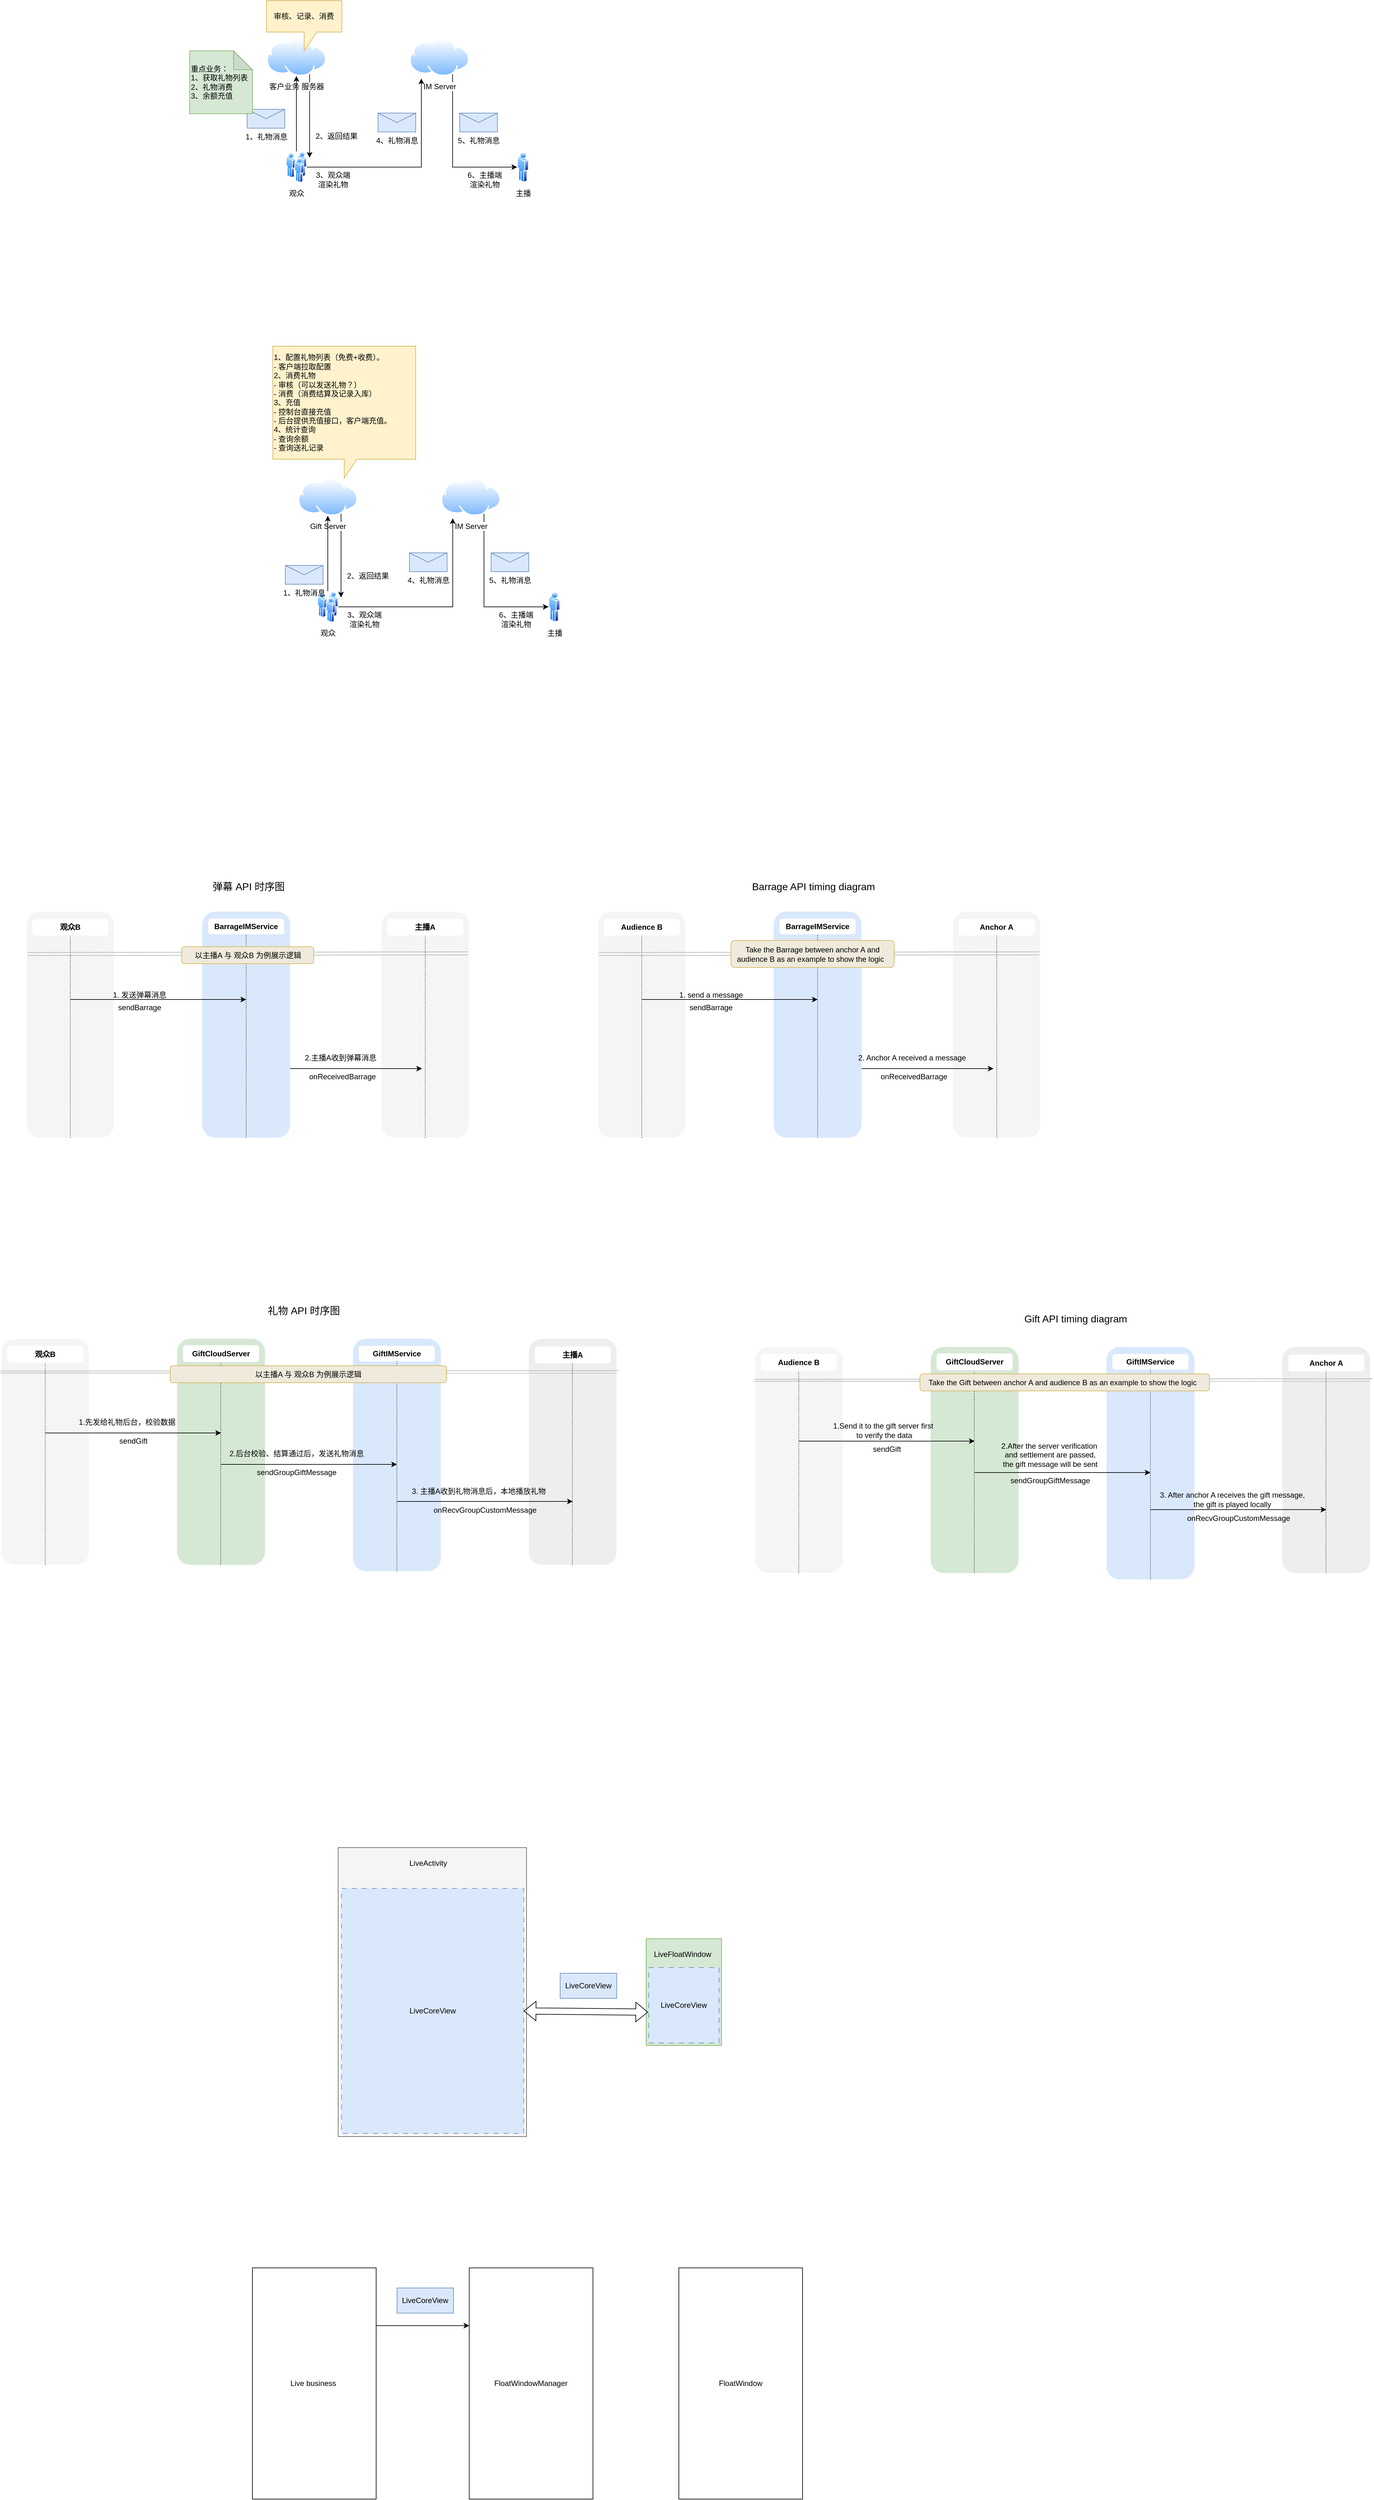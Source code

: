 <mxfile version="24.8.3">
  <diagram name="第 1 页" id="jcVEZMa674RAuCqElUsa">
    <mxGraphModel dx="2020" dy="1009" grid="0" gridSize="10" guides="1" tooltips="1" connect="1" arrows="1" fold="1" page="0" pageScale="1" pageWidth="827" pageHeight="1169" math="0" shadow="0">
      <root>
        <mxCell id="0" />
        <mxCell id="1" parent="0" />
        <mxCell id="g0dAhYQNbu406ivaat-B-29" style="edgeStyle=orthogonalEdgeStyle;rounded=0;orthogonalLoop=1;jettySize=auto;html=1;exitX=0.75;exitY=1;exitDx=0;exitDy=0;entryX=0;entryY=0.5;entryDx=0;entryDy=0;" parent="1" source="g0dAhYQNbu406ivaat-B-1" target="g0dAhYQNbu406ivaat-B-4" edge="1">
          <mxGeometry relative="1" as="geometry">
            <Array as="points">
              <mxPoint x="518" y="535" />
            </Array>
          </mxGeometry>
        </mxCell>
        <mxCell id="g0dAhYQNbu406ivaat-B-1" value="IM Server" style="image;aspect=fixed;perimeter=ellipsePerimeter;html=1;align=center;shadow=0;dashed=0;spacingTop=3;image=img/lib/active_directory/internet_cloud.svg;" parent="1" vertex="1">
          <mxGeometry x="450" y="330" width="95.24" height="60" as="geometry" />
        </mxCell>
        <mxCell id="g0dAhYQNbu406ivaat-B-26" style="edgeStyle=orthogonalEdgeStyle;rounded=0;orthogonalLoop=1;jettySize=auto;html=1;exitX=0.75;exitY=1;exitDx=0;exitDy=0;" parent="1" source="g0dAhYQNbu406ivaat-B-2" edge="1">
          <mxGeometry relative="1" as="geometry">
            <mxPoint x="291" y="520" as="targetPoint" />
          </mxGeometry>
        </mxCell>
        <mxCell id="g0dAhYQNbu406ivaat-B-2" value="客户业务 服务器" style="image;aspect=fixed;perimeter=ellipsePerimeter;html=1;align=center;shadow=0;dashed=0;spacingTop=3;image=img/lib/active_directory/internet_cloud.svg;" parent="1" vertex="1">
          <mxGeometry x="222.38" y="330" width="95.24" height="60" as="geometry" />
        </mxCell>
        <mxCell id="g0dAhYQNbu406ivaat-B-24" value="" style="edgeStyle=orthogonalEdgeStyle;rounded=0;orthogonalLoop=1;jettySize=auto;html=1;" parent="1" source="g0dAhYQNbu406ivaat-B-3" target="g0dAhYQNbu406ivaat-B-2" edge="1">
          <mxGeometry relative="1" as="geometry" />
        </mxCell>
        <mxCell id="g0dAhYQNbu406ivaat-B-3" value="观众" style="image;aspect=fixed;perimeter=ellipsePerimeter;html=1;align=center;shadow=0;dashed=0;spacingTop=3;image=img/lib/active_directory/users.svg;" parent="1" vertex="1">
          <mxGeometry x="253.5" y="510" width="33" height="50" as="geometry" />
        </mxCell>
        <mxCell id="g0dAhYQNbu406ivaat-B-4" value="主播" style="image;aspect=fixed;perimeter=ellipsePerimeter;html=1;align=center;shadow=0;dashed=0;spacingTop=3;image=img/lib/active_directory/user.svg;" parent="1" vertex="1">
          <mxGeometry x="621.5" y="510" width="18.5" height="50" as="geometry" />
        </mxCell>
        <mxCell id="g0dAhYQNbu406ivaat-B-13" value="审核、记录、消费" style="shape=callout;whiteSpace=wrap;html=1;perimeter=calloutPerimeter;fillColor=#fff2cc;strokeColor=#d6b656;" parent="1" vertex="1">
          <mxGeometry x="222.38" y="270" width="120" height="80" as="geometry" />
        </mxCell>
        <mxCell id="g0dAhYQNbu406ivaat-B-14" value="4、礼物消息" style="shape=message;html=1;html=1;outlineConnect=0;labelPosition=center;verticalLabelPosition=bottom;align=center;verticalAlign=top;fillColor=#dae8fc;strokeColor=#6c8ebf;" parent="1" vertex="1">
          <mxGeometry x="400" y="449" width="60" height="30" as="geometry" />
        </mxCell>
        <mxCell id="g0dAhYQNbu406ivaat-B-16" value="1、礼物消息" style="shape=message;html=1;html=1;outlineConnect=0;labelPosition=center;verticalLabelPosition=bottom;align=center;verticalAlign=top;fillColor=#dae8fc;strokeColor=#6c8ebf;" parent="1" vertex="1">
          <mxGeometry x="191.5" y="443" width="60" height="30" as="geometry" />
        </mxCell>
        <mxCell id="g0dAhYQNbu406ivaat-B-20" value="2、返回结果" style="text;html=1;align=center;verticalAlign=middle;whiteSpace=wrap;rounded=0;" parent="1" vertex="1">
          <mxGeometry x="297" y="471" width="73.5" height="30" as="geometry" />
        </mxCell>
        <mxCell id="g0dAhYQNbu406ivaat-B-21" value="5、礼物消息" style="shape=message;html=1;html=1;outlineConnect=0;labelPosition=center;verticalLabelPosition=bottom;align=center;verticalAlign=top;fillColor=#dae8fc;strokeColor=#6c8ebf;" parent="1" vertex="1">
          <mxGeometry x="530" y="449" width="60" height="30" as="geometry" />
        </mxCell>
        <mxCell id="g0dAhYQNbu406ivaat-B-27" style="edgeStyle=orthogonalEdgeStyle;rounded=0;orthogonalLoop=1;jettySize=auto;html=1;exitX=1;exitY=0.5;exitDx=0;exitDy=0;entryX=0.199;entryY=1.067;entryDx=0;entryDy=0;entryPerimeter=0;" parent="1" source="g0dAhYQNbu406ivaat-B-3" target="g0dAhYQNbu406ivaat-B-1" edge="1">
          <mxGeometry relative="1" as="geometry" />
        </mxCell>
        <mxCell id="g0dAhYQNbu406ivaat-B-37" value="6、主播端渲染礼物" style="text;html=1;align=center;verticalAlign=middle;whiteSpace=wrap;rounded=0;" parent="1" vertex="1">
          <mxGeometry x="540" y="540" width="60" height="30" as="geometry" />
        </mxCell>
        <mxCell id="g0dAhYQNbu406ivaat-B-38" value="3、观众端渲染礼物" style="text;html=1;align=center;verticalAlign=middle;whiteSpace=wrap;rounded=0;" parent="1" vertex="1">
          <mxGeometry x="297" y="540" width="63" height="30" as="geometry" />
        </mxCell>
        <mxCell id="g0dAhYQNbu406ivaat-B-39" value="&lt;div&gt;重点业务：&lt;/div&gt;1、获取礼物列表&lt;div&gt;2、礼物消费&lt;/div&gt;&lt;div&gt;3、余额充值&lt;/div&gt;" style="shape=note;whiteSpace=wrap;html=1;backgroundOutline=1;darkOpacity=0.05;align=left;fillColor=#d5e8d4;strokeColor=#82b366;" parent="1" vertex="1">
          <mxGeometry x="100" y="350" width="100" height="100" as="geometry" />
        </mxCell>
        <mxCell id="nutGatzAmaSmmzDg8kPc-3" style="edgeStyle=orthogonalEdgeStyle;rounded=0;orthogonalLoop=1;jettySize=auto;html=1;exitX=0.75;exitY=1;exitDx=0;exitDy=0;entryX=0;entryY=0.5;entryDx=0;entryDy=0;" parent="1" source="nutGatzAmaSmmzDg8kPc-4" target="nutGatzAmaSmmzDg8kPc-9" edge="1">
          <mxGeometry relative="1" as="geometry">
            <Array as="points">
              <mxPoint x="568" y="1235" />
            </Array>
          </mxGeometry>
        </mxCell>
        <mxCell id="nutGatzAmaSmmzDg8kPc-4" value="IM Server" style="image;aspect=fixed;perimeter=ellipsePerimeter;html=1;align=center;shadow=0;dashed=0;spacingTop=3;image=img/lib/active_directory/internet_cloud.svg;" parent="1" vertex="1">
          <mxGeometry x="500" y="1030" width="95.24" height="60" as="geometry" />
        </mxCell>
        <mxCell id="nutGatzAmaSmmzDg8kPc-5" style="edgeStyle=orthogonalEdgeStyle;rounded=0;orthogonalLoop=1;jettySize=auto;html=1;exitX=0.75;exitY=1;exitDx=0;exitDy=0;" parent="1" source="nutGatzAmaSmmzDg8kPc-6" edge="1">
          <mxGeometry relative="1" as="geometry">
            <mxPoint x="341" y="1220" as="targetPoint" />
          </mxGeometry>
        </mxCell>
        <mxCell id="nutGatzAmaSmmzDg8kPc-6" value="Gift Server" style="image;aspect=fixed;perimeter=ellipsePerimeter;html=1;align=center;shadow=0;dashed=0;spacingTop=3;image=img/lib/active_directory/internet_cloud.svg;" parent="1" vertex="1">
          <mxGeometry x="272.38" y="1030" width="95.24" height="60" as="geometry" />
        </mxCell>
        <mxCell id="nutGatzAmaSmmzDg8kPc-7" value="" style="edgeStyle=orthogonalEdgeStyle;rounded=0;orthogonalLoop=1;jettySize=auto;html=1;" parent="1" source="nutGatzAmaSmmzDg8kPc-8" target="nutGatzAmaSmmzDg8kPc-6" edge="1">
          <mxGeometry relative="1" as="geometry" />
        </mxCell>
        <mxCell id="nutGatzAmaSmmzDg8kPc-8" value="观众" style="image;aspect=fixed;perimeter=ellipsePerimeter;html=1;align=center;shadow=0;dashed=0;spacingTop=3;image=img/lib/active_directory/users.svg;" parent="1" vertex="1">
          <mxGeometry x="303.5" y="1210" width="33" height="50" as="geometry" />
        </mxCell>
        <mxCell id="nutGatzAmaSmmzDg8kPc-9" value="主播" style="image;aspect=fixed;perimeter=ellipsePerimeter;html=1;align=center;shadow=0;dashed=0;spacingTop=3;image=img/lib/active_directory/user.svg;" parent="1" vertex="1">
          <mxGeometry x="671.5" y="1210" width="18.5" height="50" as="geometry" />
        </mxCell>
        <mxCell id="nutGatzAmaSmmzDg8kPc-10" value="&lt;div&gt;1、配置礼物列表（免费+收费）。&lt;/div&gt;&lt;div&gt;- 客户端拉取配置&lt;/div&gt;&lt;div&gt;2、消费礼物&lt;/div&gt;&lt;div&gt;-&amp;nbsp;&lt;span style=&quot;background-color: initial;&quot;&gt;审核（可以发送礼物？）&lt;/span&gt;&lt;/div&gt;&lt;div&gt;&lt;span style=&quot;background-color: initial;&quot;&gt;- 消费（消费结算及记录入库）&lt;/span&gt;&lt;/div&gt;&lt;div&gt;&lt;span style=&quot;background-color: initial;&quot;&gt;3、充值&lt;/span&gt;&lt;/div&gt;&lt;div&gt;&lt;span style=&quot;background-color: initial;&quot;&gt;- 控制台直接充值&lt;/span&gt;&lt;/div&gt;&lt;div&gt;&lt;span style=&quot;background-color: initial;&quot;&gt;- 后台提供充值接口，客户端充值。&lt;/span&gt;&lt;/div&gt;&lt;div&gt;&lt;span style=&quot;background-color: initial;&quot;&gt;4、统计查询&lt;/span&gt;&lt;/div&gt;&lt;div&gt;&lt;span style=&quot;background-color: initial;&quot;&gt;- 查询余额&lt;/span&gt;&lt;/div&gt;&lt;div&gt;&lt;span style=&quot;background-color: initial;&quot;&gt;- 查询送礼记录&lt;/span&gt;&lt;/div&gt;" style="shape=callout;whiteSpace=wrap;html=1;perimeter=calloutPerimeter;fillColor=#fff2cc;strokeColor=#d6b656;align=left;" parent="1" vertex="1">
          <mxGeometry x="232.38" y="820" width="227.62" height="210" as="geometry" />
        </mxCell>
        <mxCell id="nutGatzAmaSmmzDg8kPc-11" value="4、礼物消息" style="shape=message;html=1;html=1;outlineConnect=0;labelPosition=center;verticalLabelPosition=bottom;align=center;verticalAlign=top;fillColor=#dae8fc;strokeColor=#6c8ebf;" parent="1" vertex="1">
          <mxGeometry x="450" y="1149" width="60" height="30" as="geometry" />
        </mxCell>
        <mxCell id="nutGatzAmaSmmzDg8kPc-12" value="1、礼物消息" style="shape=message;html=1;html=1;outlineConnect=0;labelPosition=center;verticalLabelPosition=bottom;align=center;verticalAlign=top;fillColor=#dae8fc;strokeColor=#6c8ebf;" parent="1" vertex="1">
          <mxGeometry x="252.38" y="1169" width="60" height="30" as="geometry" />
        </mxCell>
        <mxCell id="nutGatzAmaSmmzDg8kPc-13" value="2、返回结果" style="text;html=1;align=center;verticalAlign=middle;whiteSpace=wrap;rounded=0;" parent="1" vertex="1">
          <mxGeometry x="347" y="1171" width="73.5" height="30" as="geometry" />
        </mxCell>
        <mxCell id="nutGatzAmaSmmzDg8kPc-14" value="5、礼物消息" style="shape=message;html=1;html=1;outlineConnect=0;labelPosition=center;verticalLabelPosition=bottom;align=center;verticalAlign=top;fillColor=#dae8fc;strokeColor=#6c8ebf;" parent="1" vertex="1">
          <mxGeometry x="580" y="1149" width="60" height="30" as="geometry" />
        </mxCell>
        <mxCell id="nutGatzAmaSmmzDg8kPc-15" style="edgeStyle=orthogonalEdgeStyle;rounded=0;orthogonalLoop=1;jettySize=auto;html=1;exitX=1;exitY=0.5;exitDx=0;exitDy=0;entryX=0.199;entryY=1.067;entryDx=0;entryDy=0;entryPerimeter=0;" parent="1" source="nutGatzAmaSmmzDg8kPc-8" target="nutGatzAmaSmmzDg8kPc-4" edge="1">
          <mxGeometry relative="1" as="geometry" />
        </mxCell>
        <mxCell id="nutGatzAmaSmmzDg8kPc-16" value="6、主播端渲染礼物" style="text;html=1;align=center;verticalAlign=middle;whiteSpace=wrap;rounded=0;" parent="1" vertex="1">
          <mxGeometry x="590" y="1240" width="60" height="30" as="geometry" />
        </mxCell>
        <mxCell id="nutGatzAmaSmmzDg8kPc-17" value="3、观众端渲染礼物" style="text;html=1;align=center;verticalAlign=middle;whiteSpace=wrap;rounded=0;" parent="1" vertex="1">
          <mxGeometry x="347" y="1240" width="63" height="30" as="geometry" />
        </mxCell>
        <mxCell id="BIol5dCqHIM_bmdfUZsF-23" value="" style="group" parent="1" vertex="1" connectable="0">
          <mxGeometry x="-200" y="2400" width="140" height="360" as="geometry" />
        </mxCell>
        <mxCell id="BIol5dCqHIM_bmdfUZsF-15" value="" style="rounded=1;whiteSpace=wrap;html=1;fillColor=#f5f5f5;fontColor=#333333;strokeColor=#FFFFFF;" parent="BIol5dCqHIM_bmdfUZsF-23" vertex="1">
          <mxGeometry width="140" height="360" as="geometry" />
        </mxCell>
        <mxCell id="BIol5dCqHIM_bmdfUZsF-16" value="&lt;b&gt;观众B&lt;/b&gt;" style="rounded=1;whiteSpace=wrap;html=1;strokeColor=#FFFFFF;" parent="BIol5dCqHIM_bmdfUZsF-23" vertex="1">
          <mxGeometry x="10" y="11.857" width="120" height="25.714" as="geometry" />
        </mxCell>
        <mxCell id="BIol5dCqHIM_bmdfUZsF-41" value="" style="endArrow=none;dashed=1;html=1;rounded=0;exitX=0.5;exitY=1;exitDx=0;exitDy=0;dashPattern=1 2;" parent="BIol5dCqHIM_bmdfUZsF-23" source="BIol5dCqHIM_bmdfUZsF-15" edge="1">
          <mxGeometry width="50" height="50" relative="1" as="geometry">
            <mxPoint x="340" y="173.571" as="sourcePoint" />
            <mxPoint x="70" y="38.571" as="targetPoint" />
          </mxGeometry>
        </mxCell>
        <mxCell id="BIol5dCqHIM_bmdfUZsF-24" value="" style="group" parent="1" vertex="1" connectable="0">
          <mxGeometry x="360" y="2400" width="140" height="370" as="geometry" />
        </mxCell>
        <mxCell id="BIol5dCqHIM_bmdfUZsF-25" value="" style="rounded=1;whiteSpace=wrap;html=1;fillColor=#dae8fc;strokeColor=none;" parent="BIol5dCqHIM_bmdfUZsF-24" vertex="1">
          <mxGeometry width="140" height="370" as="geometry" />
        </mxCell>
        <mxCell id="BIol5dCqHIM_bmdfUZsF-26" value="&lt;b&gt;GiftIMService&lt;/b&gt;" style="rounded=1;whiteSpace=wrap;html=1;strokeColor=#FFFFFF;" parent="BIol5dCqHIM_bmdfUZsF-24" vertex="1">
          <mxGeometry x="10" y="11.935" width="120" height="23.871" as="geometry" />
        </mxCell>
        <mxCell id="BIol5dCqHIM_bmdfUZsF-45" value="" style="endArrow=none;dashed=1;html=1;rounded=0;exitX=0.5;exitY=1;exitDx=0;exitDy=0;dashPattern=1 2;entryX=0.5;entryY=1;entryDx=0;entryDy=0;" parent="BIol5dCqHIM_bmdfUZsF-24" source="BIol5dCqHIM_bmdfUZsF-25" target="BIol5dCqHIM_bmdfUZsF-26" edge="1">
          <mxGeometry width="50" height="50" relative="1" as="geometry">
            <mxPoint x="60" y="393.871" as="sourcePoint" />
            <mxPoint x="60" y="95.484" as="targetPoint" />
          </mxGeometry>
        </mxCell>
        <mxCell id="BIol5dCqHIM_bmdfUZsF-27" value="" style="group" parent="1" vertex="1" connectable="0">
          <mxGeometry x="80" y="2400" width="140" height="360" as="geometry" />
        </mxCell>
        <mxCell id="BIol5dCqHIM_bmdfUZsF-28" value="" style="rounded=1;whiteSpace=wrap;html=1;fillColor=#d5e8d4;strokeColor=none;" parent="BIol5dCqHIM_bmdfUZsF-27" vertex="1">
          <mxGeometry width="140" height="360" as="geometry" />
        </mxCell>
        <mxCell id="BIol5dCqHIM_bmdfUZsF-29" value="&lt;b&gt;GiftCloudServer&lt;/b&gt;" style="rounded=1;whiteSpace=wrap;html=1;strokeColor=#FFFFFF;" parent="BIol5dCqHIM_bmdfUZsF-27" vertex="1">
          <mxGeometry x="10" y="10.857" width="120" height="25.714" as="geometry" />
        </mxCell>
        <mxCell id="BIol5dCqHIM_bmdfUZsF-44" value="" style="endArrow=none;dashed=1;html=1;rounded=0;exitX=0.5;exitY=1;exitDx=0;exitDy=0;dashPattern=1 2;" parent="BIol5dCqHIM_bmdfUZsF-27" edge="1">
          <mxGeometry width="50" height="50" relative="1" as="geometry">
            <mxPoint x="69.5" y="360" as="sourcePoint" />
            <mxPoint x="69.5" y="38.571" as="targetPoint" />
          </mxGeometry>
        </mxCell>
        <mxCell id="BIol5dCqHIM_bmdfUZsF-30" value="" style="group" parent="1" vertex="1" connectable="0">
          <mxGeometry x="640" y="2400" width="140" height="360" as="geometry" />
        </mxCell>
        <mxCell id="BIol5dCqHIM_bmdfUZsF-31" value="" style="rounded=1;whiteSpace=wrap;html=1;fillColor=#eeeeee;strokeColor=none;" parent="BIol5dCqHIM_bmdfUZsF-30" vertex="1">
          <mxGeometry width="140" height="360" as="geometry" />
        </mxCell>
        <mxCell id="BIol5dCqHIM_bmdfUZsF-32" value="&lt;b&gt;主播A&lt;/b&gt;" style="rounded=1;whiteSpace=wrap;html=1;strokeColor=#FFFFFF;" parent="BIol5dCqHIM_bmdfUZsF-30" vertex="1">
          <mxGeometry x="10" y="12.857" width="120" height="25.714" as="geometry" />
        </mxCell>
        <mxCell id="BIol5dCqHIM_bmdfUZsF-34" value="" style="endArrow=none;html=1;rounded=0;strokeColor=#B3B3B3;entryX=0.993;entryY=0.152;entryDx=0;entryDy=0;entryPerimeter=0;" parent="BIol5dCqHIM_bmdfUZsF-30" target="BIol5dCqHIM_bmdfUZsF-31" edge="1">
          <mxGeometry width="50" height="50" relative="1" as="geometry">
            <mxPoint x="-841" y="54.643" as="sourcePoint" />
            <mxPoint x="129" y="54.643" as="targetPoint" />
          </mxGeometry>
        </mxCell>
        <mxCell id="BIol5dCqHIM_bmdfUZsF-33" value="" style="endArrow=none;html=1;rounded=0;strokeColor=#B3B3B3;entryX=1.029;entryY=0.141;entryDx=0;entryDy=0;entryPerimeter=0;" parent="BIol5dCqHIM_bmdfUZsF-30" edge="1">
          <mxGeometry width="50" height="50" relative="1" as="geometry">
            <mxPoint x="-841" y="51.429" as="sourcePoint" />
            <mxPoint x="143.06" y="50.76" as="targetPoint" />
          </mxGeometry>
        </mxCell>
        <mxCell id="BIol5dCqHIM_bmdfUZsF-46" value="" style="endArrow=none;dashed=1;html=1;rounded=0;exitX=0.5;exitY=1;exitDx=0;exitDy=0;dashPattern=1 2;" parent="BIol5dCqHIM_bmdfUZsF-30" edge="1">
          <mxGeometry width="50" height="50" relative="1" as="geometry">
            <mxPoint x="69.5" y="360" as="sourcePoint" />
            <mxPoint x="69.5" y="38.571" as="targetPoint" />
          </mxGeometry>
        </mxCell>
        <mxCell id="BIol5dCqHIM_bmdfUZsF-36" value="礼物 API 时序图" style="rounded=0;whiteSpace=wrap;html=1;fontSize=16;strokeColor=none;" parent="1" vertex="1">
          <mxGeometry x="222.38" y="2325" width="120" height="60" as="geometry" />
        </mxCell>
        <mxCell id="BIol5dCqHIM_bmdfUZsF-39" value="以主播A 与 观众B 为例展示逻辑" style="rounded=1;whiteSpace=wrap;html=1;fillColor=#EFEADC;strokeColor=#d6b656;" parent="1" vertex="1">
          <mxGeometry x="69" y="2443" width="440" height="27" as="geometry" />
        </mxCell>
        <mxCell id="BIol5dCqHIM_bmdfUZsF-47" value="" style="endArrow=classic;html=1;rounded=0;" parent="1" edge="1">
          <mxGeometry width="50" height="50" relative="1" as="geometry">
            <mxPoint x="-130" y="2550" as="sourcePoint" />
            <mxPoint x="150" y="2550" as="targetPoint" />
          </mxGeometry>
        </mxCell>
        <mxCell id="BIol5dCqHIM_bmdfUZsF-48" value="sendGift" style="text;html=1;align=center;verticalAlign=middle;resizable=0;points=[];autosize=1;strokeColor=none;fillColor=none;" parent="1" vertex="1">
          <mxGeometry x="-25" y="2548" width="70" height="30" as="geometry" />
        </mxCell>
        <mxCell id="BIol5dCqHIM_bmdfUZsF-49" value="1.先发给礼物后台，校验数据" style="text;html=1;align=center;verticalAlign=middle;resizable=0;points=[];autosize=1;strokeColor=none;fillColor=none;" parent="1" vertex="1">
          <mxGeometry x="-90" y="2518" width="180" height="30" as="geometry" />
        </mxCell>
        <mxCell id="BIol5dCqHIM_bmdfUZsF-50" value="" style="endArrow=classic;html=1;rounded=0;" parent="1" edge="1">
          <mxGeometry width="50" height="50" relative="1" as="geometry">
            <mxPoint x="150" y="2600" as="sourcePoint" />
            <mxPoint x="430" y="2600" as="targetPoint" />
          </mxGeometry>
        </mxCell>
        <mxCell id="BIol5dCqHIM_bmdfUZsF-52" value="2.后台校验、结算通过后，发送礼物消息" style="text;html=1;align=center;verticalAlign=middle;resizable=0;points=[];autosize=1;strokeColor=none;fillColor=none;" parent="1" vertex="1">
          <mxGeometry x="154" y="2570" width="232" height="26" as="geometry" />
        </mxCell>
        <mxCell id="BIol5dCqHIM_bmdfUZsF-55" value="sendGroupGiftMessage" style="text;html=1;align=center;verticalAlign=middle;resizable=0;points=[];autosize=1;strokeColor=none;fillColor=none;" parent="1" vertex="1">
          <mxGeometry x="195" y="2598" width="150" height="30" as="geometry" />
        </mxCell>
        <mxCell id="BIol5dCqHIM_bmdfUZsF-56" value="onRecvGroupCustomMessage" style="text;html=1;align=center;verticalAlign=middle;resizable=0;points=[];autosize=1;strokeColor=none;fillColor=none;" parent="1" vertex="1">
          <mxGeometry x="475" y="2658" width="190" height="30" as="geometry" />
        </mxCell>
        <mxCell id="BIol5dCqHIM_bmdfUZsF-57" value="3. 主播A收到礼物消息后，本地播放礼物" style="text;html=1;align=center;verticalAlign=middle;resizable=0;points=[];autosize=1;strokeColor=none;fillColor=none;" parent="1" vertex="1">
          <mxGeometry x="440" y="2628" width="240" height="30" as="geometry" />
        </mxCell>
        <mxCell id="BIol5dCqHIM_bmdfUZsF-54" value="" style="endArrow=classic;html=1;rounded=0;" parent="1" edge="1">
          <mxGeometry width="50" height="50" relative="1" as="geometry">
            <mxPoint x="430" y="2659.003" as="sourcePoint" />
            <mxPoint x="710" y="2659.003" as="targetPoint" />
          </mxGeometry>
        </mxCell>
        <mxCell id="24WdsLfVIEtXJVcazkG--1" value="" style="group" parent="1" vertex="1" connectable="0">
          <mxGeometry x="-160" y="1720" width="140" height="360" as="geometry" />
        </mxCell>
        <mxCell id="24WdsLfVIEtXJVcazkG--2" value="" style="rounded=1;whiteSpace=wrap;html=1;fillColor=#f5f5f5;fontColor=#333333;strokeColor=#FFFFFF;" parent="24WdsLfVIEtXJVcazkG--1" vertex="1">
          <mxGeometry width="140" height="360" as="geometry" />
        </mxCell>
        <mxCell id="24WdsLfVIEtXJVcazkG--3" value="&lt;b&gt;观众B&lt;/b&gt;" style="rounded=1;whiteSpace=wrap;html=1;strokeColor=#FFFFFF;" parent="24WdsLfVIEtXJVcazkG--1" vertex="1">
          <mxGeometry x="10" y="11.857" width="120" height="25.714" as="geometry" />
        </mxCell>
        <mxCell id="24WdsLfVIEtXJVcazkG--4" value="" style="endArrow=none;dashed=1;html=1;rounded=0;exitX=0.5;exitY=1;exitDx=0;exitDy=0;dashPattern=1 2;" parent="24WdsLfVIEtXJVcazkG--1" source="24WdsLfVIEtXJVcazkG--2" edge="1">
          <mxGeometry width="50" height="50" relative="1" as="geometry">
            <mxPoint x="340" y="173.571" as="sourcePoint" />
            <mxPoint x="70" y="38.571" as="targetPoint" />
          </mxGeometry>
        </mxCell>
        <mxCell id="24WdsLfVIEtXJVcazkG--5" value="" style="group" parent="1" vertex="1" connectable="0">
          <mxGeometry x="405.24" y="1720" width="140" height="360" as="geometry" />
        </mxCell>
        <mxCell id="24WdsLfVIEtXJVcazkG--6" value="" style="rounded=1;whiteSpace=wrap;html=1;fillColor=#f5f5f5;fontColor=#333333;strokeColor=#FFFFFF;" parent="24WdsLfVIEtXJVcazkG--5" vertex="1">
          <mxGeometry width="140" height="360" as="geometry" />
        </mxCell>
        <mxCell id="24WdsLfVIEtXJVcazkG--7" value="&lt;b&gt;主播A&lt;/b&gt;" style="rounded=1;whiteSpace=wrap;html=1;strokeColor=#FFFFFF;" parent="24WdsLfVIEtXJVcazkG--5" vertex="1">
          <mxGeometry x="10" y="11.857" width="120" height="25.714" as="geometry" />
        </mxCell>
        <mxCell id="24WdsLfVIEtXJVcazkG--8" value="" style="endArrow=none;dashed=1;html=1;rounded=0;exitX=0.5;exitY=1;exitDx=0;exitDy=0;dashPattern=1 2;" parent="24WdsLfVIEtXJVcazkG--5" source="24WdsLfVIEtXJVcazkG--6" edge="1">
          <mxGeometry width="50" height="50" relative="1" as="geometry">
            <mxPoint x="340" y="173.571" as="sourcePoint" />
            <mxPoint x="70" y="38.571" as="targetPoint" />
          </mxGeometry>
        </mxCell>
        <mxCell id="24WdsLfVIEtXJVcazkG--25" value="" style="endArrow=classic;html=1;rounded=0;" parent="24WdsLfVIEtXJVcazkG--5" edge="1">
          <mxGeometry width="50" height="50" relative="1" as="geometry">
            <mxPoint x="-215.24" y="250" as="sourcePoint" />
            <mxPoint x="64.76" y="250" as="targetPoint" />
          </mxGeometry>
        </mxCell>
        <mxCell id="24WdsLfVIEtXJVcazkG--9" value="" style="group" parent="1" vertex="1" connectable="0">
          <mxGeometry x="120" y="1720" width="175" height="370" as="geometry" />
        </mxCell>
        <mxCell id="24WdsLfVIEtXJVcazkG--10" value="" style="rounded=1;whiteSpace=wrap;html=1;fillColor=#dae8fc;strokeColor=none;" parent="24WdsLfVIEtXJVcazkG--9" vertex="1">
          <mxGeometry width="140" height="360" as="geometry" />
        </mxCell>
        <mxCell id="24WdsLfVIEtXJVcazkG--11" value="&lt;b&gt;BarrageIMService&lt;/b&gt;" style="rounded=1;whiteSpace=wrap;html=1;strokeColor=#FFFFFF;" parent="24WdsLfVIEtXJVcazkG--9" vertex="1">
          <mxGeometry x="10" y="11.935" width="120" height="23.871" as="geometry" />
        </mxCell>
        <mxCell id="24WdsLfVIEtXJVcazkG--12" value="" style="endArrow=none;dashed=1;html=1;rounded=0;exitX=0.5;exitY=1;exitDx=0;exitDy=0;dashPattern=1 2;entryX=0.5;entryY=1;entryDx=0;entryDy=0;" parent="24WdsLfVIEtXJVcazkG--9" source="24WdsLfVIEtXJVcazkG--10" target="24WdsLfVIEtXJVcazkG--11" edge="1">
          <mxGeometry width="50" height="50" relative="1" as="geometry">
            <mxPoint x="60" y="393.871" as="sourcePoint" />
            <mxPoint x="60" y="95.484" as="targetPoint" />
          </mxGeometry>
        </mxCell>
        <mxCell id="24WdsLfVIEtXJVcazkG--14" value="" style="endArrow=classic;html=1;rounded=0;" parent="24WdsLfVIEtXJVcazkG--9" edge="1">
          <mxGeometry width="50" height="50" relative="1" as="geometry">
            <mxPoint x="-210" y="140" as="sourcePoint" />
            <mxPoint x="70" y="140" as="targetPoint" />
          </mxGeometry>
        </mxCell>
        <mxCell id="24WdsLfVIEtXJVcazkG--13" value="弹幕 API 时序图" style="rounded=0;whiteSpace=wrap;html=1;fontSize=16;strokeColor=none;" parent="1" vertex="1">
          <mxGeometry x="133.5" y="1650" width="120" height="60" as="geometry" />
        </mxCell>
        <mxCell id="24WdsLfVIEtXJVcazkG--15" value="1. 发送弹幕消息" style="text;html=1;align=center;verticalAlign=middle;resizable=0;points=[];autosize=1;strokeColor=none;fillColor=none;" parent="1" vertex="1">
          <mxGeometry x="-35" y="1838" width="110" height="30" as="geometry" />
        </mxCell>
        <mxCell id="24WdsLfVIEtXJVcazkG--16" value="sendBarrage" style="text;html=1;align=center;verticalAlign=middle;resizable=0;points=[];autosize=1;strokeColor=none;fillColor=none;" parent="1" vertex="1">
          <mxGeometry x="-25" y="1858" width="90" height="30" as="geometry" />
        </mxCell>
        <mxCell id="24WdsLfVIEtXJVcazkG--23" value="" style="group" parent="1" vertex="1" connectable="0">
          <mxGeometry x="-158" y="1789" width="701" height="14" as="geometry" />
        </mxCell>
        <mxCell id="24WdsLfVIEtXJVcazkG--19" value="" style="endArrow=none;html=1;rounded=0;exitX=0.014;exitY=0.181;exitDx=0;exitDy=0;exitPerimeter=0;entryX=0.984;entryY=0.178;entryDx=0;entryDy=0;entryPerimeter=0;strokeColor=#B3B3B3;" parent="24WdsLfVIEtXJVcazkG--23" source="24WdsLfVIEtXJVcazkG--2" target="24WdsLfVIEtXJVcazkG--6" edge="1">
          <mxGeometry width="50" height="50" relative="1" as="geometry">
            <mxPoint x="318" y="291" as="sourcePoint" />
            <mxPoint x="708" y="1" as="targetPoint" />
          </mxGeometry>
        </mxCell>
        <mxCell id="24WdsLfVIEtXJVcazkG--20" value="" style="endArrow=none;html=1;rounded=0;exitX=0.014;exitY=0.181;exitDx=0;exitDy=0;exitPerimeter=0;entryX=0.984;entryY=0.178;entryDx=0;entryDy=0;entryPerimeter=0;strokeColor=#B3B3B3;" parent="24WdsLfVIEtXJVcazkG--23" edge="1">
          <mxGeometry width="50" height="50" relative="1" as="geometry">
            <mxPoint y="1" as="sourcePoint" />
            <mxPoint x="701" as="targetPoint" />
          </mxGeometry>
        </mxCell>
        <mxCell id="24WdsLfVIEtXJVcazkG--21" value="以主播A 与 观众B 为例展示逻辑" style="rounded=1;whiteSpace=wrap;html=1;fillColor=#EFEADC;strokeColor=#d6b656;" parent="24WdsLfVIEtXJVcazkG--23" vertex="1">
          <mxGeometry x="245.5" y="-13" width="210" height="27" as="geometry" />
        </mxCell>
        <mxCell id="24WdsLfVIEtXJVcazkG--26" value="2.主播A收到弹幕消息" style="text;html=1;align=center;verticalAlign=middle;resizable=0;points=[];autosize=1;strokeColor=none;fillColor=none;" parent="1" vertex="1">
          <mxGeometry x="270" y="1938" width="140" height="30" as="geometry" />
        </mxCell>
        <mxCell id="24WdsLfVIEtXJVcazkG--27" value="onReceivedBarrage" style="text;html=1;align=center;verticalAlign=middle;resizable=0;points=[];autosize=1;strokeColor=none;fillColor=none;" parent="1" vertex="1">
          <mxGeometry x="277.62" y="1968" width="130" height="30" as="geometry" />
        </mxCell>
        <mxCell id="24WdsLfVIEtXJVcazkG--28" value="" style="group" parent="1" vertex="1" connectable="0">
          <mxGeometry x="750" y="1720" width="140" height="360" as="geometry" />
        </mxCell>
        <mxCell id="24WdsLfVIEtXJVcazkG--29" value="" style="rounded=1;whiteSpace=wrap;html=1;fillColor=#f5f5f5;fontColor=#333333;strokeColor=#FFFFFF;" parent="24WdsLfVIEtXJVcazkG--28" vertex="1">
          <mxGeometry width="140" height="360" as="geometry" />
        </mxCell>
        <mxCell id="24WdsLfVIEtXJVcazkG--30" value="&lt;b&gt;Audience B&lt;/b&gt;" style="rounded=1;whiteSpace=wrap;html=1;strokeColor=#FFFFFF;" parent="24WdsLfVIEtXJVcazkG--28" vertex="1">
          <mxGeometry x="10" y="11.857" width="120" height="25.714" as="geometry" />
        </mxCell>
        <mxCell id="24WdsLfVIEtXJVcazkG--31" value="" style="endArrow=none;dashed=1;html=1;rounded=0;exitX=0.5;exitY=1;exitDx=0;exitDy=0;dashPattern=1 2;" parent="24WdsLfVIEtXJVcazkG--28" source="24WdsLfVIEtXJVcazkG--29" edge="1">
          <mxGeometry width="50" height="50" relative="1" as="geometry">
            <mxPoint x="340" y="173.571" as="sourcePoint" />
            <mxPoint x="70" y="38.571" as="targetPoint" />
          </mxGeometry>
        </mxCell>
        <mxCell id="24WdsLfVIEtXJVcazkG--32" value="" style="group" parent="1" vertex="1" connectable="0">
          <mxGeometry x="1315.24" y="1720" width="140" height="360" as="geometry" />
        </mxCell>
        <mxCell id="24WdsLfVIEtXJVcazkG--33" value="" style="rounded=1;whiteSpace=wrap;html=1;fillColor=#f5f5f5;fontColor=#333333;strokeColor=#FFFFFF;" parent="24WdsLfVIEtXJVcazkG--32" vertex="1">
          <mxGeometry width="140" height="360" as="geometry" />
        </mxCell>
        <mxCell id="24WdsLfVIEtXJVcazkG--34" value="&lt;b&gt;Anchor A&lt;/b&gt;" style="rounded=1;whiteSpace=wrap;html=1;strokeColor=#FFFFFF;" parent="24WdsLfVIEtXJVcazkG--32" vertex="1">
          <mxGeometry x="10" y="11.857" width="120" height="25.714" as="geometry" />
        </mxCell>
        <mxCell id="24WdsLfVIEtXJVcazkG--35" value="" style="endArrow=none;dashed=1;html=1;rounded=0;exitX=0.5;exitY=1;exitDx=0;exitDy=0;dashPattern=1 2;" parent="24WdsLfVIEtXJVcazkG--32" source="24WdsLfVIEtXJVcazkG--33" edge="1">
          <mxGeometry width="50" height="50" relative="1" as="geometry">
            <mxPoint x="340" y="173.571" as="sourcePoint" />
            <mxPoint x="70" y="38.571" as="targetPoint" />
          </mxGeometry>
        </mxCell>
        <mxCell id="24WdsLfVIEtXJVcazkG--36" value="" style="endArrow=classic;html=1;rounded=0;" parent="24WdsLfVIEtXJVcazkG--32" edge="1">
          <mxGeometry width="50" height="50" relative="1" as="geometry">
            <mxPoint x="-215.24" y="250" as="sourcePoint" />
            <mxPoint x="64.76" y="250" as="targetPoint" />
          </mxGeometry>
        </mxCell>
        <mxCell id="24WdsLfVIEtXJVcazkG--37" value="" style="group" parent="1" vertex="1" connectable="0">
          <mxGeometry x="1030" y="1720" width="175" height="370" as="geometry" />
        </mxCell>
        <mxCell id="24WdsLfVIEtXJVcazkG--38" value="" style="rounded=1;whiteSpace=wrap;html=1;fillColor=#dae8fc;strokeColor=none;" parent="24WdsLfVIEtXJVcazkG--37" vertex="1">
          <mxGeometry width="140" height="360" as="geometry" />
        </mxCell>
        <mxCell id="24WdsLfVIEtXJVcazkG--39" value="&lt;b&gt;BarrageIMService&lt;/b&gt;" style="rounded=1;whiteSpace=wrap;html=1;strokeColor=#FFFFFF;" parent="24WdsLfVIEtXJVcazkG--37" vertex="1">
          <mxGeometry x="10" y="11.935" width="120" height="23.871" as="geometry" />
        </mxCell>
        <mxCell id="24WdsLfVIEtXJVcazkG--40" value="" style="endArrow=none;dashed=1;html=1;rounded=0;exitX=0.5;exitY=1;exitDx=0;exitDy=0;dashPattern=1 2;entryX=0.5;entryY=1;entryDx=0;entryDy=0;" parent="24WdsLfVIEtXJVcazkG--37" source="24WdsLfVIEtXJVcazkG--38" target="24WdsLfVIEtXJVcazkG--39" edge="1">
          <mxGeometry width="50" height="50" relative="1" as="geometry">
            <mxPoint x="60" y="393.871" as="sourcePoint" />
            <mxPoint x="60" y="95.484" as="targetPoint" />
          </mxGeometry>
        </mxCell>
        <mxCell id="24WdsLfVIEtXJVcazkG--41" value="" style="endArrow=classic;html=1;rounded=0;" parent="24WdsLfVIEtXJVcazkG--37" edge="1">
          <mxGeometry width="50" height="50" relative="1" as="geometry">
            <mxPoint x="-210" y="140" as="sourcePoint" />
            <mxPoint x="70" y="140" as="targetPoint" />
          </mxGeometry>
        </mxCell>
        <mxCell id="24WdsLfVIEtXJVcazkG--42" value="Barrage API timing diagram" style="rounded=0;whiteSpace=wrap;html=1;fontSize=16;strokeColor=none;" parent="1" vertex="1">
          <mxGeometry x="975" y="1650" width="236.5" height="60" as="geometry" />
        </mxCell>
        <mxCell id="24WdsLfVIEtXJVcazkG--43" value="1. send a message" style="text;html=1;align=center;verticalAlign=middle;resizable=0;points=[];autosize=1;strokeColor=none;fillColor=none;" parent="1" vertex="1">
          <mxGeometry x="870" y="1838" width="120" height="30" as="geometry" />
        </mxCell>
        <mxCell id="24WdsLfVIEtXJVcazkG--44" value="sendBarrage" style="text;html=1;align=center;verticalAlign=middle;resizable=0;points=[];autosize=1;strokeColor=none;fillColor=none;" parent="1" vertex="1">
          <mxGeometry x="885" y="1858" width="90" height="30" as="geometry" />
        </mxCell>
        <mxCell id="24WdsLfVIEtXJVcazkG--45" value="" style="group" parent="1" vertex="1" connectable="0">
          <mxGeometry x="752" y="1789" width="701" height="30" as="geometry" />
        </mxCell>
        <mxCell id="24WdsLfVIEtXJVcazkG--46" value="" style="endArrow=none;html=1;rounded=0;exitX=0.014;exitY=0.181;exitDx=0;exitDy=0;exitPerimeter=0;entryX=0.984;entryY=0.178;entryDx=0;entryDy=0;entryPerimeter=0;strokeColor=#B3B3B3;" parent="24WdsLfVIEtXJVcazkG--45" source="24WdsLfVIEtXJVcazkG--29" target="24WdsLfVIEtXJVcazkG--33" edge="1">
          <mxGeometry width="50" height="50" relative="1" as="geometry">
            <mxPoint x="318" y="291" as="sourcePoint" />
            <mxPoint x="708" y="1" as="targetPoint" />
          </mxGeometry>
        </mxCell>
        <mxCell id="24WdsLfVIEtXJVcazkG--47" value="" style="endArrow=none;html=1;rounded=0;exitX=0.014;exitY=0.181;exitDx=0;exitDy=0;exitPerimeter=0;entryX=0.984;entryY=0.178;entryDx=0;entryDy=0;entryPerimeter=0;strokeColor=#B3B3B3;" parent="24WdsLfVIEtXJVcazkG--45" edge="1">
          <mxGeometry width="50" height="50" relative="1" as="geometry">
            <mxPoint y="1" as="sourcePoint" />
            <mxPoint x="701" as="targetPoint" />
          </mxGeometry>
        </mxCell>
        <mxCell id="24WdsLfVIEtXJVcazkG--48" value="Take the Barrage between anchor A and audience B as an example to show the logic&amp;nbsp;&amp;nbsp;" style="rounded=1;whiteSpace=wrap;html=1;fillColor=#EFEADC;strokeColor=#d6b656;" parent="24WdsLfVIEtXJVcazkG--45" vertex="1">
          <mxGeometry x="210" y="-23" width="260" height="43" as="geometry" />
        </mxCell>
        <mxCell id="24WdsLfVIEtXJVcazkG--49" value="2. Anchor A received a message" style="text;html=1;align=center;verticalAlign=middle;resizable=0;points=[];autosize=1;strokeColor=none;fillColor=none;" parent="1" vertex="1">
          <mxGeometry x="1155" y="1938" width="190" height="30" as="geometry" />
        </mxCell>
        <mxCell id="24WdsLfVIEtXJVcazkG--50" value="onReceivedBarrage" style="text;html=1;align=center;verticalAlign=middle;resizable=0;points=[];autosize=1;strokeColor=none;fillColor=none;" parent="1" vertex="1">
          <mxGeometry x="1187.62" y="1968" width="130" height="30" as="geometry" />
        </mxCell>
        <mxCell id="24WdsLfVIEtXJVcazkG--51" value="" style="group" parent="1" vertex="1" connectable="0">
          <mxGeometry x="1000" y="2413" width="140" height="360" as="geometry" />
        </mxCell>
        <mxCell id="24WdsLfVIEtXJVcazkG--52" value="" style="rounded=1;whiteSpace=wrap;html=1;fillColor=#f5f5f5;fontColor=#333333;strokeColor=#FFFFFF;" parent="24WdsLfVIEtXJVcazkG--51" vertex="1">
          <mxGeometry width="140" height="360" as="geometry" />
        </mxCell>
        <mxCell id="24WdsLfVIEtXJVcazkG--53" value="&lt;b&gt;Audience B&lt;/b&gt;" style="rounded=1;whiteSpace=wrap;html=1;strokeColor=#FFFFFF;" parent="24WdsLfVIEtXJVcazkG--51" vertex="1">
          <mxGeometry x="10" y="11.857" width="120" height="25.714" as="geometry" />
        </mxCell>
        <mxCell id="24WdsLfVIEtXJVcazkG--54" value="" style="endArrow=none;dashed=1;html=1;rounded=0;exitX=0.5;exitY=1;exitDx=0;exitDy=0;dashPattern=1 2;" parent="24WdsLfVIEtXJVcazkG--51" source="24WdsLfVIEtXJVcazkG--52" edge="1">
          <mxGeometry width="50" height="50" relative="1" as="geometry">
            <mxPoint x="340" y="173.571" as="sourcePoint" />
            <mxPoint x="70" y="38.571" as="targetPoint" />
          </mxGeometry>
        </mxCell>
        <mxCell id="24WdsLfVIEtXJVcazkG--55" value="" style="group" parent="1" vertex="1" connectable="0">
          <mxGeometry x="1560" y="2413" width="140" height="370" as="geometry" />
        </mxCell>
        <mxCell id="24WdsLfVIEtXJVcazkG--56" value="" style="rounded=1;whiteSpace=wrap;html=1;fillColor=#dae8fc;strokeColor=none;" parent="24WdsLfVIEtXJVcazkG--55" vertex="1">
          <mxGeometry width="140" height="370" as="geometry" />
        </mxCell>
        <mxCell id="24WdsLfVIEtXJVcazkG--57" value="&lt;b&gt;GiftIMService&lt;/b&gt;" style="rounded=1;whiteSpace=wrap;html=1;strokeColor=#FFFFFF;" parent="24WdsLfVIEtXJVcazkG--55" vertex="1">
          <mxGeometry x="10" y="11.935" width="120" height="23.871" as="geometry" />
        </mxCell>
        <mxCell id="24WdsLfVIEtXJVcazkG--58" value="" style="endArrow=none;dashed=1;html=1;rounded=0;exitX=0.5;exitY=1;exitDx=0;exitDy=0;dashPattern=1 2;entryX=0.5;entryY=1;entryDx=0;entryDy=0;" parent="24WdsLfVIEtXJVcazkG--55" source="24WdsLfVIEtXJVcazkG--56" target="24WdsLfVIEtXJVcazkG--57" edge="1">
          <mxGeometry width="50" height="50" relative="1" as="geometry">
            <mxPoint x="60" y="393.871" as="sourcePoint" />
            <mxPoint x="60" y="95.484" as="targetPoint" />
          </mxGeometry>
        </mxCell>
        <mxCell id="24WdsLfVIEtXJVcazkG--59" value="" style="group" parent="1" vertex="1" connectable="0">
          <mxGeometry x="1280" y="2413" width="140" height="360" as="geometry" />
        </mxCell>
        <mxCell id="24WdsLfVIEtXJVcazkG--60" value="" style="rounded=1;whiteSpace=wrap;html=1;fillColor=#d5e8d4;strokeColor=none;" parent="24WdsLfVIEtXJVcazkG--59" vertex="1">
          <mxGeometry width="140" height="360" as="geometry" />
        </mxCell>
        <mxCell id="24WdsLfVIEtXJVcazkG--61" value="&lt;b&gt;GiftCloudServer&lt;/b&gt;" style="rounded=1;whiteSpace=wrap;html=1;strokeColor=#FFFFFF;" parent="24WdsLfVIEtXJVcazkG--59" vertex="1">
          <mxGeometry x="10" y="10.857" width="120" height="25.714" as="geometry" />
        </mxCell>
        <mxCell id="24WdsLfVIEtXJVcazkG--62" value="" style="endArrow=none;dashed=1;html=1;rounded=0;exitX=0.5;exitY=1;exitDx=0;exitDy=0;dashPattern=1 2;" parent="24WdsLfVIEtXJVcazkG--59" edge="1">
          <mxGeometry width="50" height="50" relative="1" as="geometry">
            <mxPoint x="69.5" y="360" as="sourcePoint" />
            <mxPoint x="69.5" y="38.571" as="targetPoint" />
          </mxGeometry>
        </mxCell>
        <mxCell id="24WdsLfVIEtXJVcazkG--63" value="" style="group" parent="1" vertex="1" connectable="0">
          <mxGeometry x="1840" y="2413" width="140" height="360" as="geometry" />
        </mxCell>
        <mxCell id="24WdsLfVIEtXJVcazkG--64" value="" style="rounded=1;whiteSpace=wrap;html=1;fillColor=#eeeeee;strokeColor=none;" parent="24WdsLfVIEtXJVcazkG--63" vertex="1">
          <mxGeometry width="140" height="360" as="geometry" />
        </mxCell>
        <mxCell id="24WdsLfVIEtXJVcazkG--65" value="&lt;b&gt;Anchor A&lt;/b&gt;" style="rounded=1;whiteSpace=wrap;html=1;strokeColor=#FFFFFF;" parent="24WdsLfVIEtXJVcazkG--63" vertex="1">
          <mxGeometry x="10" y="12.857" width="120" height="25.714" as="geometry" />
        </mxCell>
        <mxCell id="24WdsLfVIEtXJVcazkG--66" value="" style="endArrow=none;html=1;rounded=0;strokeColor=#B3B3B3;entryX=0.993;entryY=0.152;entryDx=0;entryDy=0;entryPerimeter=0;" parent="24WdsLfVIEtXJVcazkG--63" target="24WdsLfVIEtXJVcazkG--64" edge="1">
          <mxGeometry width="50" height="50" relative="1" as="geometry">
            <mxPoint x="-841" y="54.643" as="sourcePoint" />
            <mxPoint x="129" y="54.643" as="targetPoint" />
          </mxGeometry>
        </mxCell>
        <mxCell id="24WdsLfVIEtXJVcazkG--67" value="" style="endArrow=none;html=1;rounded=0;strokeColor=#B3B3B3;entryX=1.029;entryY=0.141;entryDx=0;entryDy=0;entryPerimeter=0;" parent="24WdsLfVIEtXJVcazkG--63" edge="1">
          <mxGeometry width="50" height="50" relative="1" as="geometry">
            <mxPoint x="-841" y="51.429" as="sourcePoint" />
            <mxPoint x="143.06" y="50.76" as="targetPoint" />
          </mxGeometry>
        </mxCell>
        <mxCell id="24WdsLfVIEtXJVcazkG--68" value="" style="endArrow=none;dashed=1;html=1;rounded=0;exitX=0.5;exitY=1;exitDx=0;exitDy=0;dashPattern=1 2;" parent="24WdsLfVIEtXJVcazkG--63" edge="1">
          <mxGeometry width="50" height="50" relative="1" as="geometry">
            <mxPoint x="69.5" y="360" as="sourcePoint" />
            <mxPoint x="69.5" y="38.571" as="targetPoint" />
          </mxGeometry>
        </mxCell>
        <mxCell id="24WdsLfVIEtXJVcazkG--69" value="Gift API timing diagram" style="rounded=0;whiteSpace=wrap;html=1;fontSize=16;strokeColor=none;" parent="1" vertex="1">
          <mxGeometry x="1422.38" y="2338" width="177.62" height="60" as="geometry" />
        </mxCell>
        <mxCell id="24WdsLfVIEtXJVcazkG--70" value="Take the Gift between anchor A and audience B as an example to show the logic&amp;nbsp;&amp;nbsp;" style="rounded=1;whiteSpace=wrap;html=1;fillColor=#EFEADC;strokeColor=#d6b656;" parent="1" vertex="1">
          <mxGeometry x="1263" y="2456" width="461" height="27" as="geometry" />
        </mxCell>
        <mxCell id="24WdsLfVIEtXJVcazkG--71" value="" style="endArrow=classic;html=1;rounded=0;" parent="1" edge="1">
          <mxGeometry width="50" height="50" relative="1" as="geometry">
            <mxPoint x="1070" y="2563" as="sourcePoint" />
            <mxPoint x="1350" y="2563" as="targetPoint" />
          </mxGeometry>
        </mxCell>
        <mxCell id="24WdsLfVIEtXJVcazkG--72" value="sendGift" style="text;html=1;align=center;verticalAlign=middle;resizable=0;points=[];autosize=1;strokeColor=none;fillColor=none;" parent="1" vertex="1">
          <mxGeometry x="1175" y="2561" width="70" height="30" as="geometry" />
        </mxCell>
        <mxCell id="24WdsLfVIEtXJVcazkG--73" value="1.Send it to the gift server first&lt;div&gt;&amp;nbsp;to verify the data&lt;/div&gt;" style="text;html=1;align=center;verticalAlign=middle;resizable=0;points=[];autosize=1;strokeColor=none;fillColor=none;" parent="1" vertex="1">
          <mxGeometry x="1114" y="2526" width="180" height="40" as="geometry" />
        </mxCell>
        <mxCell id="24WdsLfVIEtXJVcazkG--74" value="" style="endArrow=classic;html=1;rounded=0;" parent="1" edge="1">
          <mxGeometry width="50" height="50" relative="1" as="geometry">
            <mxPoint x="1350" y="2613" as="sourcePoint" />
            <mxPoint x="1630" y="2613" as="targetPoint" />
          </mxGeometry>
        </mxCell>
        <mxCell id="24WdsLfVIEtXJVcazkG--75" value="2.After the server verification&amp;nbsp;&lt;div&gt;and settlement are passed,&lt;div&gt;the gift message will be sent&lt;/div&gt;&lt;/div&gt;" style="text;html=1;align=center;verticalAlign=middle;resizable=0;points=[];autosize=1;strokeColor=none;fillColor=none;" parent="1" vertex="1">
          <mxGeometry x="1380" y="2555" width="180" height="60" as="geometry" />
        </mxCell>
        <mxCell id="24WdsLfVIEtXJVcazkG--76" value="sendGroupGiftMessage" style="text;html=1;align=center;verticalAlign=middle;resizable=0;points=[];autosize=1;strokeColor=none;fillColor=none;" parent="1" vertex="1">
          <mxGeometry x="1395" y="2611" width="150" height="30" as="geometry" />
        </mxCell>
        <mxCell id="24WdsLfVIEtXJVcazkG--77" value="onRecvGroupCustomMessage" style="text;html=1;align=center;verticalAlign=middle;resizable=0;points=[];autosize=1;strokeColor=none;fillColor=none;" parent="1" vertex="1">
          <mxGeometry x="1675" y="2671" width="190" height="30" as="geometry" />
        </mxCell>
        <mxCell id="24WdsLfVIEtXJVcazkG--78" value="3. After anchor A receives the gift message,&lt;div&gt;the gift is played locally&lt;/div&gt;" style="text;html=1;align=center;verticalAlign=middle;resizable=0;points=[];autosize=1;strokeColor=none;fillColor=none;" parent="1" vertex="1">
          <mxGeometry x="1635" y="2636" width="250" height="40" as="geometry" />
        </mxCell>
        <mxCell id="24WdsLfVIEtXJVcazkG--79" value="" style="endArrow=classic;html=1;rounded=0;" parent="1" edge="1">
          <mxGeometry width="50" height="50" relative="1" as="geometry">
            <mxPoint x="1630" y="2672.003" as="sourcePoint" />
            <mxPoint x="1910" y="2672.003" as="targetPoint" />
          </mxGeometry>
        </mxCell>
        <mxCell id="XzkmDJwfFL-JTjSMlxqZ-1" value="" style="rounded=0;whiteSpace=wrap;html=1;fillColor=#f5f5f5;fontColor=#333333;strokeColor=#666666;" vertex="1" parent="1">
          <mxGeometry x="336.5" y="3210" width="300" height="460" as="geometry" />
        </mxCell>
        <mxCell id="XzkmDJwfFL-JTjSMlxqZ-2" value="" style="rounded=0;whiteSpace=wrap;html=1;fillColor=#d5e8d4;strokeColor=#82b366;" vertex="1" parent="1">
          <mxGeometry x="827" y="3355" width="120" height="170" as="geometry" />
        </mxCell>
        <mxCell id="XzkmDJwfFL-JTjSMlxqZ-5" value="LiveCoreView" style="rounded=0;whiteSpace=wrap;html=1;fillColor=#dae8fc;strokeColor=#6c8ebf;dashed=1;dashPattern=8 8;" vertex="1" parent="1">
          <mxGeometry x="342" y="3275" width="290" height="390" as="geometry" />
        </mxCell>
        <mxCell id="XzkmDJwfFL-JTjSMlxqZ-6" value="LiveCoreView" style="rounded=0;whiteSpace=wrap;html=1;fillColor=#dae8fc;strokeColor=#6c8ebf;dashed=1;dashPattern=8 8;" vertex="1" parent="1">
          <mxGeometry x="831" y="3401" width="112" height="120" as="geometry" />
        </mxCell>
        <mxCell id="XzkmDJwfFL-JTjSMlxqZ-7" value="LiveActivity" style="text;html=1;align=center;verticalAlign=middle;whiteSpace=wrap;rounded=0;" vertex="1" parent="1">
          <mxGeometry x="450" y="3220" width="60" height="30" as="geometry" />
        </mxCell>
        <mxCell id="XzkmDJwfFL-JTjSMlxqZ-8" value="LiveFloatWindow" style="text;html=1;align=center;verticalAlign=middle;whiteSpace=wrap;rounded=0;" vertex="1" parent="1">
          <mxGeometry x="854.5" y="3365" width="60" height="30" as="geometry" />
        </mxCell>
        <mxCell id="XzkmDJwfFL-JTjSMlxqZ-9" value="" style="shape=flexArrow;endArrow=classic;startArrow=classic;html=1;rounded=0;entryX=0.025;entryY=0.688;entryDx=0;entryDy=0;entryPerimeter=0;" edge="1" parent="1" target="XzkmDJwfFL-JTjSMlxqZ-2">
          <mxGeometry width="100" height="100" relative="1" as="geometry">
            <mxPoint x="632" y="3470" as="sourcePoint" />
            <mxPoint x="732" y="3370" as="targetPoint" />
          </mxGeometry>
        </mxCell>
        <mxCell id="XzkmDJwfFL-JTjSMlxqZ-10" value="LiveCoreView" style="rounded=0;whiteSpace=wrap;html=1;fillColor=#dae8fc;strokeColor=#6c8ebf;" vertex="1" parent="1">
          <mxGeometry x="690" y="3410" width="90" height="40" as="geometry" />
        </mxCell>
        <mxCell id="XzkmDJwfFL-JTjSMlxqZ-11" value="Live&amp;nbsp;business&amp;nbsp;" style="rounded=0;whiteSpace=wrap;html=1;" vertex="1" parent="1">
          <mxGeometry x="200" y="3879" width="197" height="368" as="geometry" />
        </mxCell>
        <mxCell id="XzkmDJwfFL-JTjSMlxqZ-12" value="FloatWindowManager" style="rounded=0;whiteSpace=wrap;html=1;" vertex="1" parent="1">
          <mxGeometry x="545.24" y="3879" width="197" height="368" as="geometry" />
        </mxCell>
        <mxCell id="XzkmDJwfFL-JTjSMlxqZ-13" value="FloatWindow" style="rounded=0;whiteSpace=wrap;html=1;" vertex="1" parent="1">
          <mxGeometry x="879" y="3879" width="197" height="368" as="geometry" />
        </mxCell>
        <mxCell id="XzkmDJwfFL-JTjSMlxqZ-14" value="" style="endArrow=classic;html=1;rounded=0;entryX=0;entryY=0.25;entryDx=0;entryDy=0;exitX=1;exitY=0.25;exitDx=0;exitDy=0;" edge="1" parent="1" source="XzkmDJwfFL-JTjSMlxqZ-11" target="XzkmDJwfFL-JTjSMlxqZ-12">
          <mxGeometry width="50" height="50" relative="1" as="geometry">
            <mxPoint x="375" y="4010" as="sourcePoint" />
            <mxPoint x="425" y="3960" as="targetPoint" />
          </mxGeometry>
        </mxCell>
        <mxCell id="XzkmDJwfFL-JTjSMlxqZ-15" value="LiveCoreView" style="rounded=0;whiteSpace=wrap;html=1;fillColor=#dae8fc;strokeColor=#6c8ebf;" vertex="1" parent="1">
          <mxGeometry x="430.24" y="3911" width="90" height="40" as="geometry" />
        </mxCell>
      </root>
    </mxGraphModel>
  </diagram>
</mxfile>
